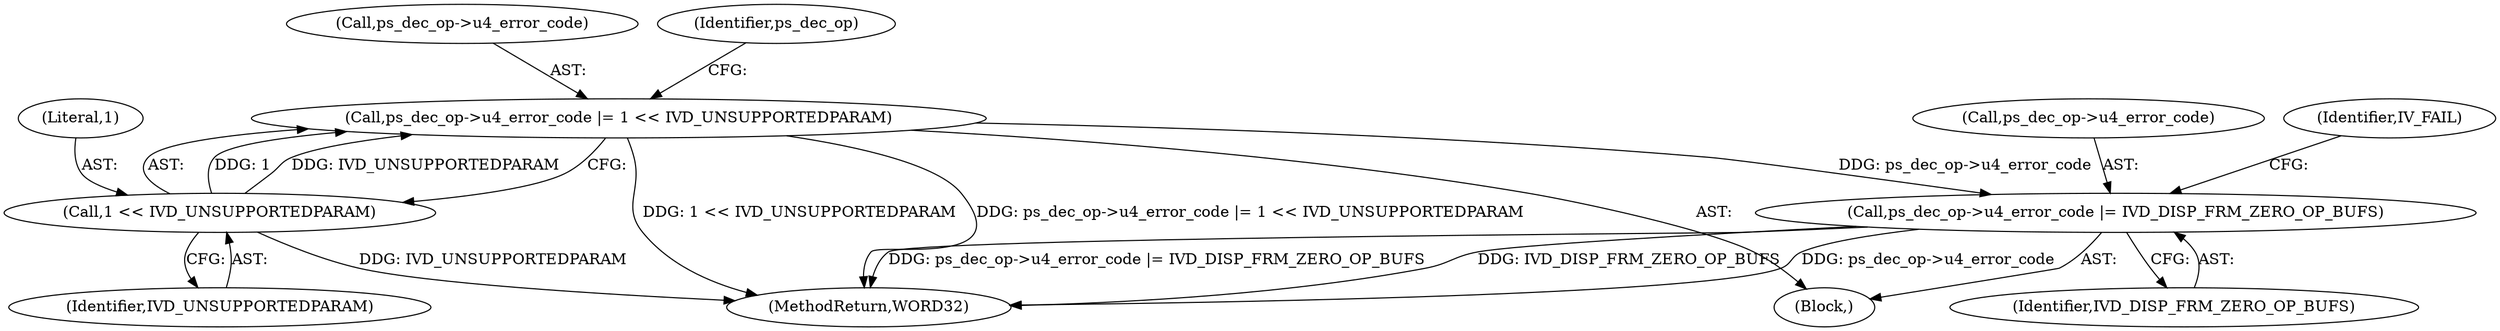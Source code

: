 digraph "0_Android_e629194c62a9a129ce378e08cb1059a8a53f1795@pointer" {
"1000377" [label="(Call,ps_dec_op->u4_error_code |= 1 << IVD_UNSUPPORTEDPARAM)"];
"1000381" [label="(Call,1 << IVD_UNSUPPORTEDPARAM)"];
"1000384" [label="(Call,ps_dec_op->u4_error_code |= IVD_DISP_FRM_ZERO_OP_BUFS)"];
"1000378" [label="(Call,ps_dec_op->u4_error_code)"];
"1000388" [label="(Identifier,IVD_DISP_FRM_ZERO_OP_BUFS)"];
"1000381" [label="(Call,1 << IVD_UNSUPPORTEDPARAM)"];
"1000383" [label="(Identifier,IVD_UNSUPPORTEDPARAM)"];
"1002124" [label="(MethodReturn,WORD32)"];
"1000382" [label="(Literal,1)"];
"1000390" [label="(Identifier,IV_FAIL)"];
"1000377" [label="(Call,ps_dec_op->u4_error_code |= 1 << IVD_UNSUPPORTEDPARAM)"];
"1000384" [label="(Call,ps_dec_op->u4_error_code |= IVD_DISP_FRM_ZERO_OP_BUFS)"];
"1000386" [label="(Identifier,ps_dec_op)"];
"1000376" [label="(Block,)"];
"1000385" [label="(Call,ps_dec_op->u4_error_code)"];
"1000377" -> "1000376"  [label="AST: "];
"1000377" -> "1000381"  [label="CFG: "];
"1000378" -> "1000377"  [label="AST: "];
"1000381" -> "1000377"  [label="AST: "];
"1000386" -> "1000377"  [label="CFG: "];
"1000377" -> "1002124"  [label="DDG: ps_dec_op->u4_error_code |= 1 << IVD_UNSUPPORTEDPARAM"];
"1000377" -> "1002124"  [label="DDG: 1 << IVD_UNSUPPORTEDPARAM"];
"1000381" -> "1000377"  [label="DDG: 1"];
"1000381" -> "1000377"  [label="DDG: IVD_UNSUPPORTEDPARAM"];
"1000377" -> "1000384"  [label="DDG: ps_dec_op->u4_error_code"];
"1000381" -> "1000383"  [label="CFG: "];
"1000382" -> "1000381"  [label="AST: "];
"1000383" -> "1000381"  [label="AST: "];
"1000381" -> "1002124"  [label="DDG: IVD_UNSUPPORTEDPARAM"];
"1000384" -> "1000376"  [label="AST: "];
"1000384" -> "1000388"  [label="CFG: "];
"1000385" -> "1000384"  [label="AST: "];
"1000388" -> "1000384"  [label="AST: "];
"1000390" -> "1000384"  [label="CFG: "];
"1000384" -> "1002124"  [label="DDG: ps_dec_op->u4_error_code |= IVD_DISP_FRM_ZERO_OP_BUFS"];
"1000384" -> "1002124"  [label="DDG: IVD_DISP_FRM_ZERO_OP_BUFS"];
"1000384" -> "1002124"  [label="DDG: ps_dec_op->u4_error_code"];
}
